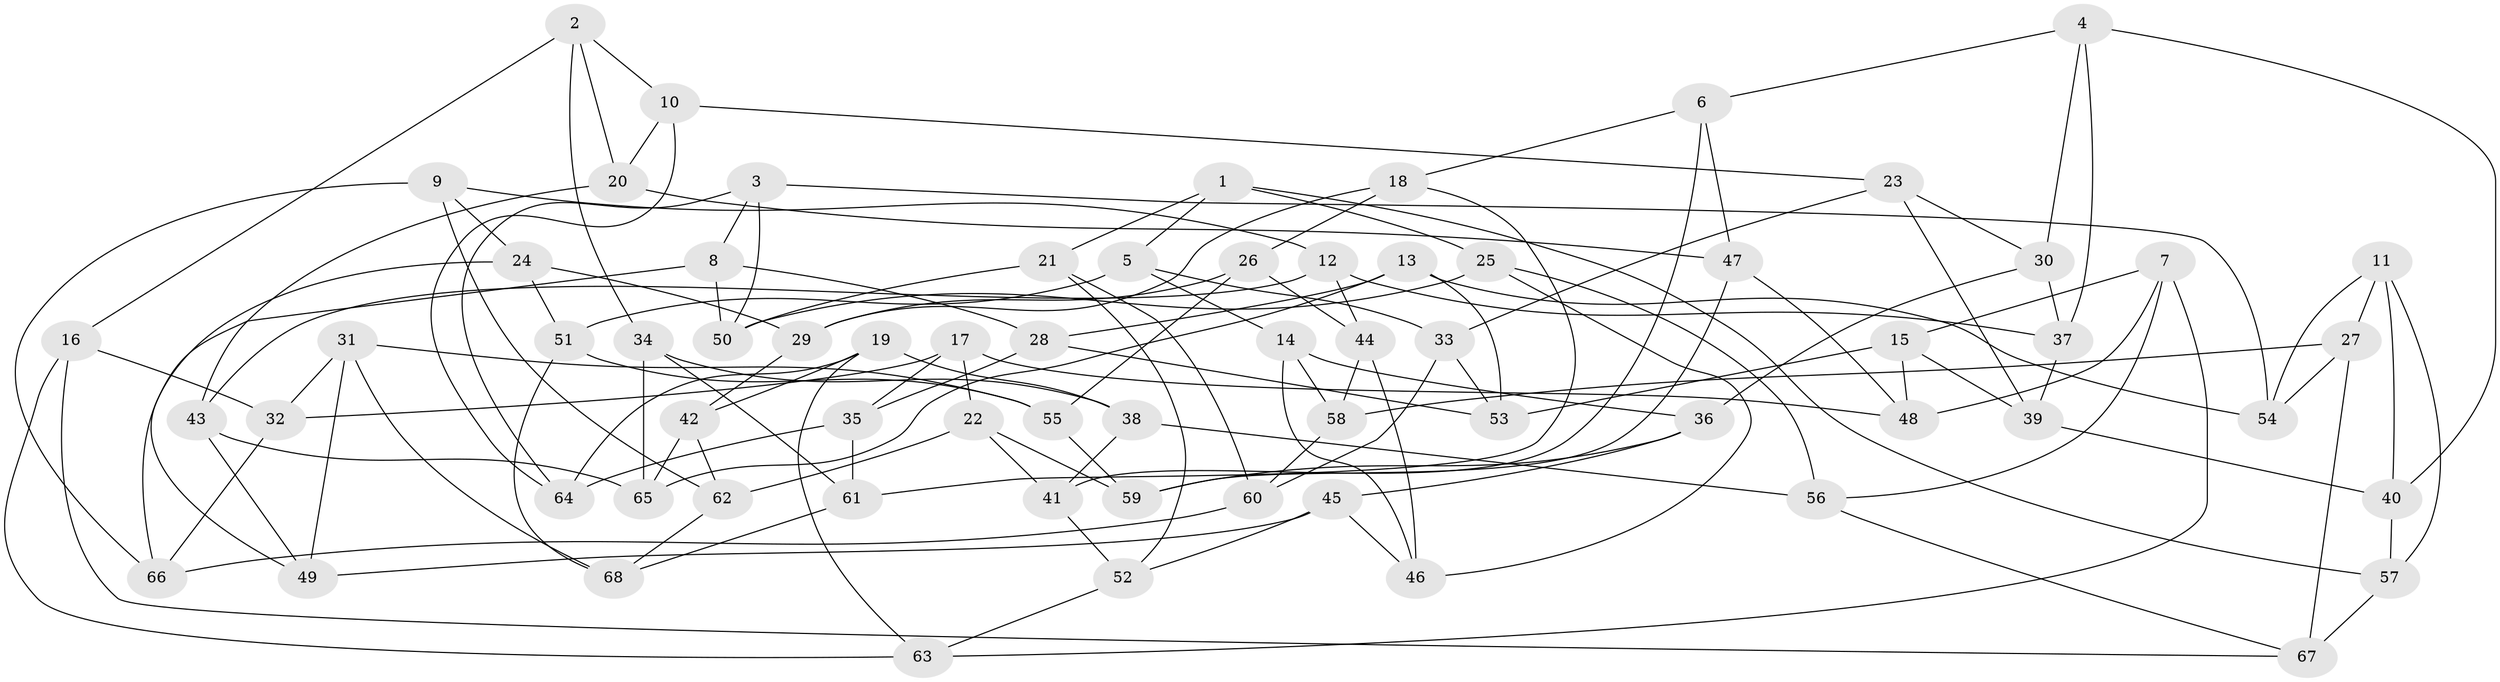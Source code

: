 // Generated by graph-tools (version 1.1) at 2025/16/03/09/25 04:16:23]
// undirected, 68 vertices, 136 edges
graph export_dot {
graph [start="1"]
  node [color=gray90,style=filled];
  1;
  2;
  3;
  4;
  5;
  6;
  7;
  8;
  9;
  10;
  11;
  12;
  13;
  14;
  15;
  16;
  17;
  18;
  19;
  20;
  21;
  22;
  23;
  24;
  25;
  26;
  27;
  28;
  29;
  30;
  31;
  32;
  33;
  34;
  35;
  36;
  37;
  38;
  39;
  40;
  41;
  42;
  43;
  44;
  45;
  46;
  47;
  48;
  49;
  50;
  51;
  52;
  53;
  54;
  55;
  56;
  57;
  58;
  59;
  60;
  61;
  62;
  63;
  64;
  65;
  66;
  67;
  68;
  1 -- 5;
  1 -- 25;
  1 -- 57;
  1 -- 21;
  2 -- 10;
  2 -- 16;
  2 -- 20;
  2 -- 34;
  3 -- 64;
  3 -- 54;
  3 -- 50;
  3 -- 8;
  4 -- 37;
  4 -- 30;
  4 -- 6;
  4 -- 40;
  5 -- 33;
  5 -- 51;
  5 -- 14;
  6 -- 18;
  6 -- 47;
  6 -- 41;
  7 -- 15;
  7 -- 56;
  7 -- 63;
  7 -- 48;
  8 -- 28;
  8 -- 66;
  8 -- 50;
  9 -- 62;
  9 -- 66;
  9 -- 12;
  9 -- 24;
  10 -- 23;
  10 -- 64;
  10 -- 20;
  11 -- 57;
  11 -- 40;
  11 -- 27;
  11 -- 54;
  12 -- 37;
  12 -- 44;
  12 -- 43;
  13 -- 28;
  13 -- 53;
  13 -- 65;
  13 -- 54;
  14 -- 36;
  14 -- 46;
  14 -- 58;
  15 -- 53;
  15 -- 48;
  15 -- 39;
  16 -- 67;
  16 -- 63;
  16 -- 32;
  17 -- 32;
  17 -- 35;
  17 -- 22;
  17 -- 48;
  18 -- 61;
  18 -- 26;
  18 -- 29;
  19 -- 63;
  19 -- 42;
  19 -- 38;
  19 -- 64;
  20 -- 43;
  20 -- 47;
  21 -- 60;
  21 -- 50;
  21 -- 52;
  22 -- 59;
  22 -- 41;
  22 -- 62;
  23 -- 33;
  23 -- 30;
  23 -- 39;
  24 -- 51;
  24 -- 29;
  24 -- 49;
  25 -- 50;
  25 -- 46;
  25 -- 56;
  26 -- 29;
  26 -- 55;
  26 -- 44;
  27 -- 67;
  27 -- 54;
  27 -- 58;
  28 -- 53;
  28 -- 35;
  29 -- 42;
  30 -- 37;
  30 -- 36;
  31 -- 32;
  31 -- 68;
  31 -- 55;
  31 -- 49;
  32 -- 66;
  33 -- 53;
  33 -- 60;
  34 -- 38;
  34 -- 61;
  34 -- 65;
  35 -- 61;
  35 -- 64;
  36 -- 59;
  36 -- 45;
  37 -- 39;
  38 -- 56;
  38 -- 41;
  39 -- 40;
  40 -- 57;
  41 -- 52;
  42 -- 62;
  42 -- 65;
  43 -- 49;
  43 -- 65;
  44 -- 46;
  44 -- 58;
  45 -- 49;
  45 -- 46;
  45 -- 52;
  47 -- 48;
  47 -- 59;
  51 -- 68;
  51 -- 55;
  52 -- 63;
  55 -- 59;
  56 -- 67;
  57 -- 67;
  58 -- 60;
  60 -- 66;
  61 -- 68;
  62 -- 68;
}
